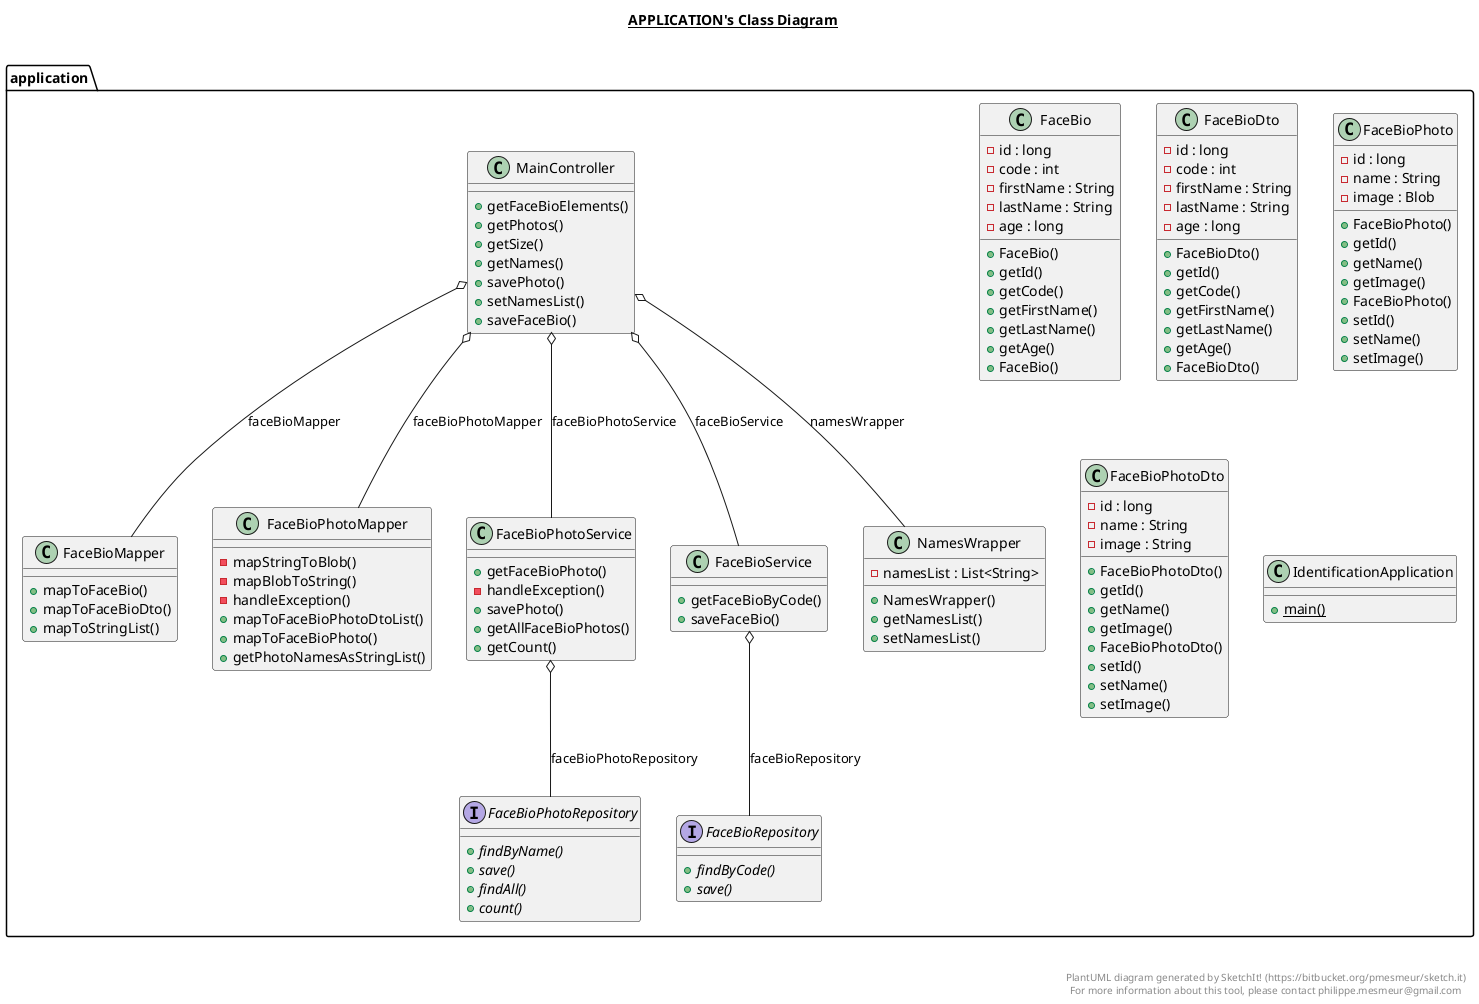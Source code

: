 @startuml

title __APPLICATION's Class Diagram__\n

  package application {
    class FaceBio {
        - id : long
        - code : int
        - firstName : String
        - lastName : String
        - age : long
        + FaceBio()
        + getId()
        + getCode()
        + getFirstName()
        + getLastName()
        + getAge()
        + FaceBio()
    }
  }
  

  package application {
    class FaceBioDto {
        - id : long
        - code : int
        - firstName : String
        - lastName : String
        - age : long
        + FaceBioDto()
        + getId()
        + getCode()
        + getFirstName()
        + getLastName()
        + getAge()
        + FaceBioDto()
    }
  }
  

  package application {
    class FaceBioMapper {
        + mapToFaceBio()
        + mapToFaceBioDto()
        + mapToStringList()
    }
  }
  

  package application {
    class FaceBioPhoto {
        - id : long
        - name : String
        - image : Blob
        + FaceBioPhoto()
        + getId()
        + getName()
        + getImage()
        + FaceBioPhoto()
        + setId()
        + setName()
        + setImage()
    }
  }
  

  package application {
    class FaceBioPhotoDto {
        - id : long
        - name : String
        - image : String
        + FaceBioPhotoDto()
        + getId()
        + getName()
        + getImage()
        + FaceBioPhotoDto()
        + setId()
        + setName()
        + setImage()
    }
  }
  

  package application {
    class FaceBioPhotoMapper {
        - mapStringToBlob()
        - mapBlobToString()
        - handleException()
        + mapToFaceBioPhotoDtoList()
        + mapToFaceBioPhoto()
        + getPhotoNamesAsStringList()
    }
  }
  

  package application {
    interface FaceBioPhotoRepository {
        {abstract} + findByName()
        {abstract} + save()
        {abstract} + findAll()
        {abstract} + count()
    }
  }
  

  package application {
    class FaceBioPhotoService {
        + getFaceBioPhoto()
        - handleException()
        + savePhoto()
        + getAllFaceBioPhotos()
        + getCount()
    }
  }
  

  package application {
    interface FaceBioRepository {
        {abstract} + findByCode()
        {abstract} + save()
    }
  }
  

  package application {
    class FaceBioService {
        + getFaceBioByCode()
        + saveFaceBio()
    }
  }
  

  package application {
    class IdentificationApplication {
        {static} + main()
    }
  }
  

  package application {
    class MainController {
        + getFaceBioElements()
        + getPhotos()
        + getSize()
        + getNames()
        + savePhoto()
        + setNamesList()
        + saveFaceBio()
    }
  }
  

  package application {
    class NamesWrapper {
        - namesList : List<String>
        + NamesWrapper()
        + getNamesList()
        + setNamesList()
    }
  }
  

  FaceBioPhotoService o-- FaceBioPhotoRepository : faceBioPhotoRepository
  FaceBioService o-- FaceBioRepository : faceBioRepository
  MainController o-- FaceBioService : faceBioService
  MainController o-- FaceBioMapper : faceBioMapper
  MainController o-- FaceBioPhotoMapper : faceBioPhotoMapper
  MainController o-- FaceBioPhotoService : faceBioPhotoService
  MainController o-- NamesWrapper : namesWrapper


right footer


PlantUML diagram generated by SketchIt! (https://bitbucket.org/pmesmeur/sketch.it)
For more information about this tool, please contact philippe.mesmeur@gmail.com
endfooter

@enduml
